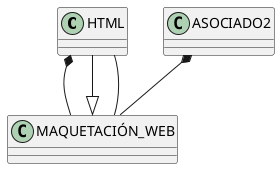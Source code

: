 @startuml 
 set namespaceSeparator none
HTML *-- MAQUETACIÓN_WEB
ASOCIADO2 *-- MAQUETACIÓN_WEB
MAQUETACIÓN_WEB <|-- HTML
MAQUETACIÓN_WEB -- HTML
@enduml
